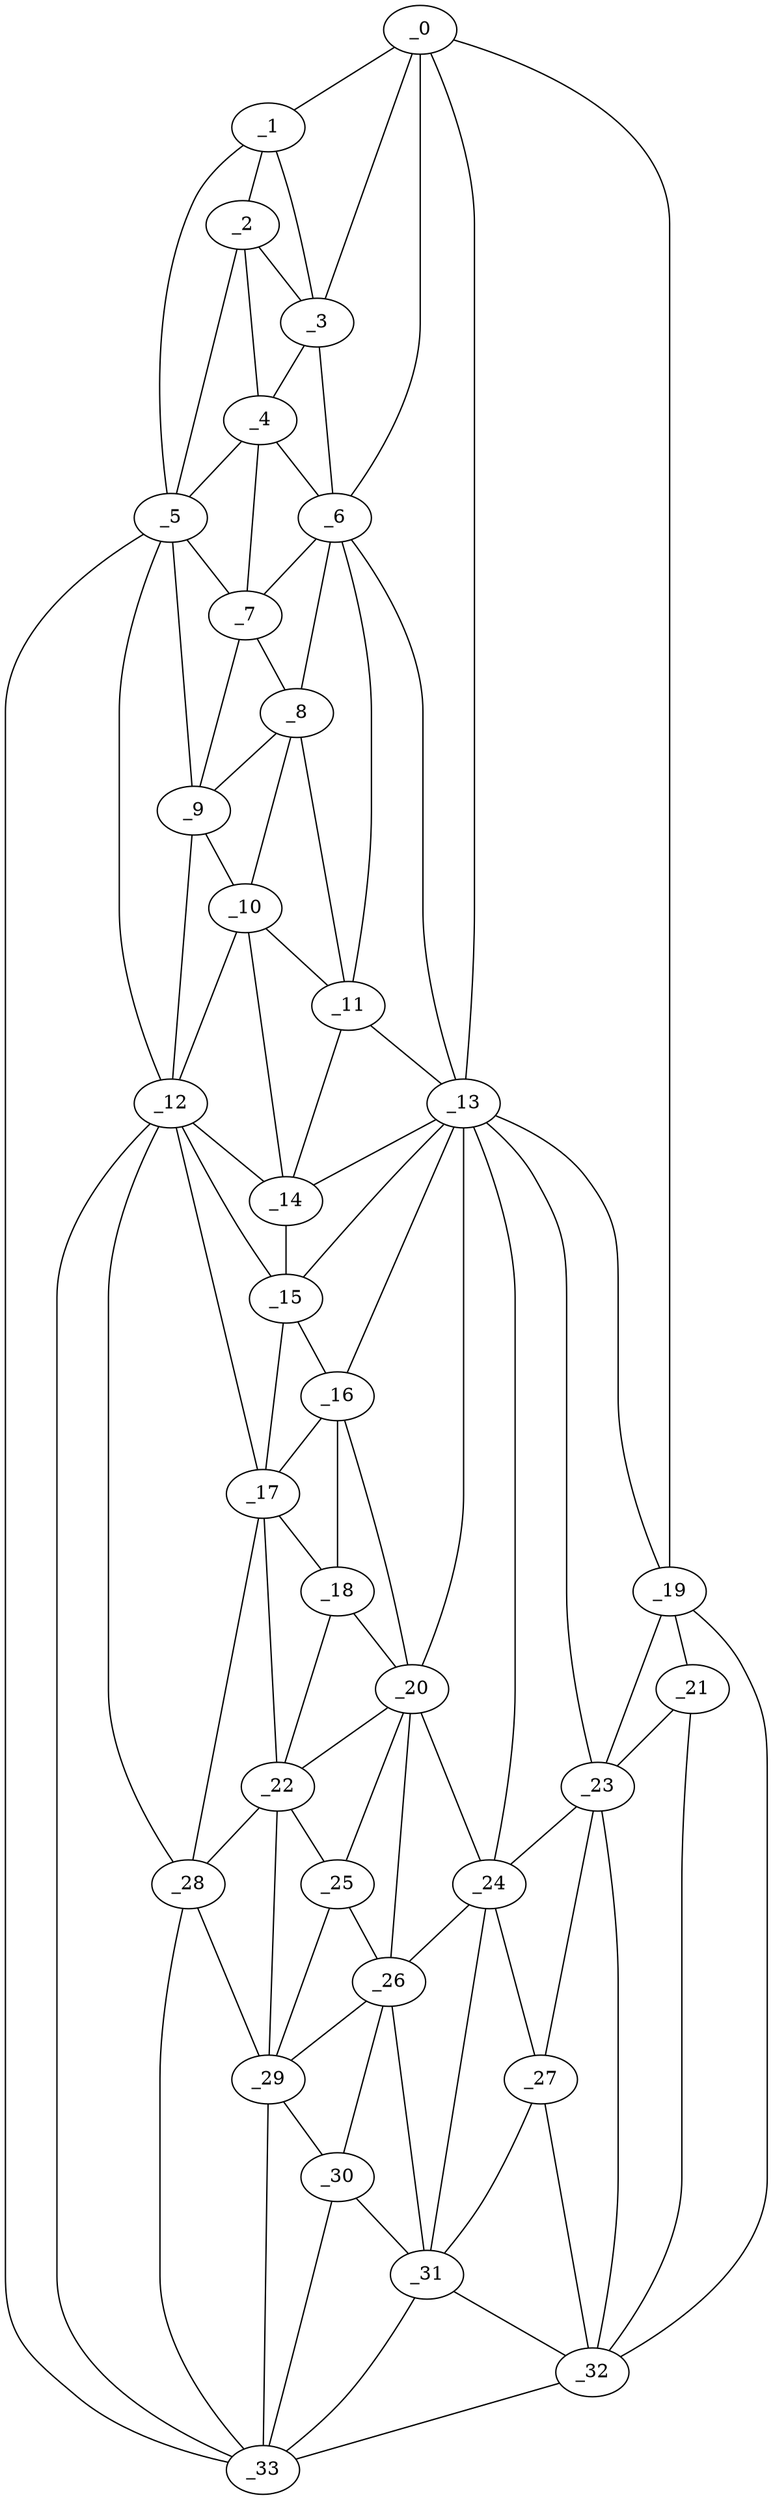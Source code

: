 graph "obj54__210.gxl" {
	_0	 [x=7,
		y=92];
	_1	 [x=8,
		y=35];
	_0 -- _1	 [valence=1];
	_3	 [x=30,
		y=34];
	_0 -- _3	 [valence=2];
	_6	 [x=36,
		y=33];
	_0 -- _6	 [valence=1];
	_13	 [x=71,
		y=45];
	_0 -- _13	 [valence=1];
	_19	 [x=94,
		y=111];
	_0 -- _19	 [valence=1];
	_2	 [x=21,
		y=32];
	_1 -- _2	 [valence=2];
	_1 -- _3	 [valence=1];
	_5	 [x=36,
		y=17];
	_1 -- _5	 [valence=1];
	_2 -- _3	 [valence=1];
	_4	 [x=34,
		y=26];
	_2 -- _4	 [valence=2];
	_2 -- _5	 [valence=1];
	_3 -- _4	 [valence=2];
	_3 -- _6	 [valence=1];
	_4 -- _5	 [valence=2];
	_4 -- _6	 [valence=1];
	_7	 [x=43,
		y=28];
	_4 -- _7	 [valence=2];
	_5 -- _7	 [valence=2];
	_9	 [x=53,
		y=23];
	_5 -- _9	 [valence=2];
	_12	 [x=61,
		y=23];
	_5 -- _12	 [valence=2];
	_33	 [x=125,
		y=33];
	_5 -- _33	 [valence=1];
	_6 -- _7	 [valence=2];
	_8	 [x=51,
		y=33];
	_6 -- _8	 [valence=2];
	_11	 [x=56,
		y=35];
	_6 -- _11	 [valence=2];
	_6 -- _13	 [valence=2];
	_7 -- _8	 [valence=1];
	_7 -- _9	 [valence=2];
	_8 -- _9	 [valence=2];
	_10	 [x=56,
		y=31];
	_8 -- _10	 [valence=2];
	_8 -- _11	 [valence=2];
	_9 -- _10	 [valence=1];
	_9 -- _12	 [valence=2];
	_10 -- _11	 [valence=1];
	_10 -- _12	 [valence=2];
	_14	 [x=75,
		y=35];
	_10 -- _14	 [valence=1];
	_11 -- _13	 [valence=2];
	_11 -- _14	 [valence=2];
	_12 -- _14	 [valence=2];
	_15	 [x=80,
		y=36];
	_12 -- _15	 [valence=2];
	_17	 [x=90,
		y=37];
	_12 -- _17	 [valence=2];
	_28	 [x=112,
		y=34];
	_12 -- _28	 [valence=1];
	_12 -- _33	 [valence=1];
	_13 -- _14	 [valence=2];
	_13 -- _15	 [valence=1];
	_16	 [x=84,
		y=44];
	_13 -- _16	 [valence=2];
	_13 -- _19	 [valence=2];
	_20	 [x=97,
		y=53];
	_13 -- _20	 [valence=2];
	_23	 [x=103,
		y=82];
	_13 -- _23	 [valence=2];
	_24	 [x=104,
		y=67];
	_13 -- _24	 [valence=2];
	_14 -- _15	 [valence=2];
	_15 -- _16	 [valence=2];
	_15 -- _17	 [valence=2];
	_16 -- _17	 [valence=1];
	_18	 [x=90,
		y=41];
	_16 -- _18	 [valence=2];
	_16 -- _20	 [valence=2];
	_17 -- _18	 [valence=2];
	_22	 [x=100,
		y=38];
	_17 -- _22	 [valence=1];
	_17 -- _28	 [valence=2];
	_18 -- _20	 [valence=2];
	_18 -- _22	 [valence=2];
	_21	 [x=99,
		y=107];
	_19 -- _21	 [valence=2];
	_19 -- _23	 [valence=1];
	_32	 [x=123,
		y=90];
	_19 -- _32	 [valence=1];
	_20 -- _22	 [valence=2];
	_20 -- _24	 [valence=2];
	_25	 [x=106,
		y=51];
	_20 -- _25	 [valence=1];
	_26	 [x=108,
		y=57];
	_20 -- _26	 [valence=2];
	_21 -- _23	 [valence=2];
	_21 -- _32	 [valence=1];
	_22 -- _25	 [valence=2];
	_22 -- _28	 [valence=2];
	_29	 [x=112,
		y=46];
	_22 -- _29	 [valence=1];
	_23 -- _24	 [valence=1];
	_27	 [x=110,
		y=76];
	_23 -- _27	 [valence=2];
	_23 -- _32	 [valence=2];
	_24 -- _26	 [valence=1];
	_24 -- _27	 [valence=2];
	_31	 [x=123,
		y=71];
	_24 -- _31	 [valence=2];
	_25 -- _26	 [valence=1];
	_25 -- _29	 [valence=2];
	_26 -- _29	 [valence=1];
	_30	 [x=122,
		y=55];
	_26 -- _30	 [valence=1];
	_26 -- _31	 [valence=2];
	_27 -- _31	 [valence=2];
	_27 -- _32	 [valence=2];
	_28 -- _29	 [valence=2];
	_28 -- _33	 [valence=2];
	_29 -- _30	 [valence=2];
	_29 -- _33	 [valence=2];
	_30 -- _31	 [valence=2];
	_30 -- _33	 [valence=1];
	_31 -- _32	 [valence=2];
	_31 -- _33	 [valence=2];
	_32 -- _33	 [valence=1];
}
